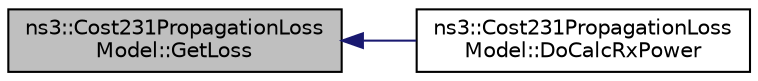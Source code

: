 digraph "ns3::Cost231PropagationLossModel::GetLoss"
{
  edge [fontname="Helvetica",fontsize="10",labelfontname="Helvetica",labelfontsize="10"];
  node [fontname="Helvetica",fontsize="10",shape=record];
  rankdir="LR";
  Node1 [label="ns3::Cost231PropagationLoss\lModel::GetLoss",height=0.2,width=0.4,color="black", fillcolor="grey75", style="filled", fontcolor="black"];
  Node1 -> Node2 [dir="back",color="midnightblue",fontsize="10",style="solid"];
  Node2 [label="ns3::Cost231PropagationLoss\lModel::DoCalcRxPower",height=0.2,width=0.4,color="black", fillcolor="white", style="filled",URL="$d9/df2/classns3_1_1Cost231PropagationLossModel.html#a69ee4232b70016dda215a8634349932e"];
}
